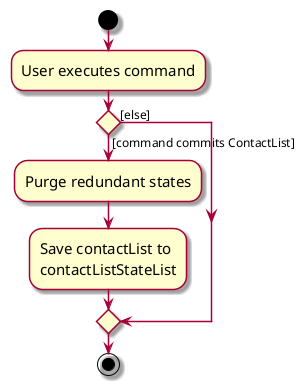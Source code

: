 @startuml
skin rose
skinparam ActivityFontSize 15
skinparam ArrowFontSize 12
start
:User executes command;

'Since the beta syntax does not support placing the condition outside the
'diamond we place it as the true branch instead.

if () then ([command commits ContactList])
    :Purge redundant states;
    :Save contactList to
    contactListStateList;
else ([else])
endif
stop
@enduml
